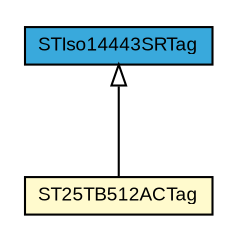 #!/usr/local/bin/dot
#
# Class diagram 
# Generated by UMLGraph version R5_7_2-3-gee82a7 (http://www.umlgraph.org/)
#

digraph G {
	edge [fontname="arial",fontsize=10,labelfontname="arial",labelfontsize=10];
	node [fontname="arial",fontsize=10,shape=plaintext];
	nodesep=0.25;
	ranksep=0.5;
	// com.st.st25sdk.iso14443sr.STIso14443SRTag
	c37855 [label=<<table title="com.st.st25sdk.iso14443sr.STIso14443SRTag" border="0" cellborder="1" cellspacing="0" cellpadding="2" port="p" bgcolor="#39a9dc" href="./STIso14443SRTag.html">
		<tr><td><table border="0" cellspacing="0" cellpadding="1">
<tr><td align="center" balign="center"> STIso14443SRTag </td></tr>
		</table></td></tr>
		</table>>, URL="./STIso14443SRTag.html", fontname="arial", fontcolor="black", fontsize=9.0];
	// com.st.st25sdk.iso14443sr.ST25TB512ACTag
	c37857 [label=<<table title="com.st.st25sdk.iso14443sr.ST25TB512ACTag" border="0" cellborder="1" cellspacing="0" cellpadding="2" port="p" bgcolor="lemonChiffon" href="./ST25TB512ACTag.html">
		<tr><td><table border="0" cellspacing="0" cellpadding="1">
<tr><td align="center" balign="center"> ST25TB512ACTag </td></tr>
		</table></td></tr>
		</table>>, URL="./ST25TB512ACTag.html", fontname="arial", fontcolor="black", fontsize=9.0];
	//com.st.st25sdk.iso14443sr.ST25TB512ACTag extends com.st.st25sdk.iso14443sr.STIso14443SRTag
	c37855:p -> c37857:p [dir=back,arrowtail=empty];
}


